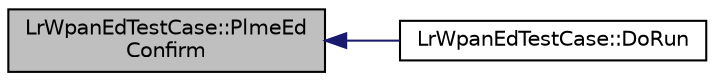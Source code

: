 digraph "LrWpanEdTestCase::PlmeEdConfirm"
{
  edge [fontname="Helvetica",fontsize="10",labelfontname="Helvetica",labelfontsize="10"];
  node [fontname="Helvetica",fontsize="10",shape=record];
  rankdir="LR";
  Node1 [label="LrWpanEdTestCase::PlmeEd\lConfirm",height=0.2,width=0.4,color="black", fillcolor="grey75", style="filled", fontcolor="black"];
  Node1 -> Node2 [dir="back",color="midnightblue",fontsize="10",style="solid"];
  Node2 [label="LrWpanEdTestCase::DoRun",height=0.2,width=0.4,color="black", fillcolor="white", style="filled",URL="$d2/d45/classLrWpanEdTestCase.html#a432fdebeb0336845350d0b96834ceea4",tooltip="Implementation to actually run this TestCase. "];
}

